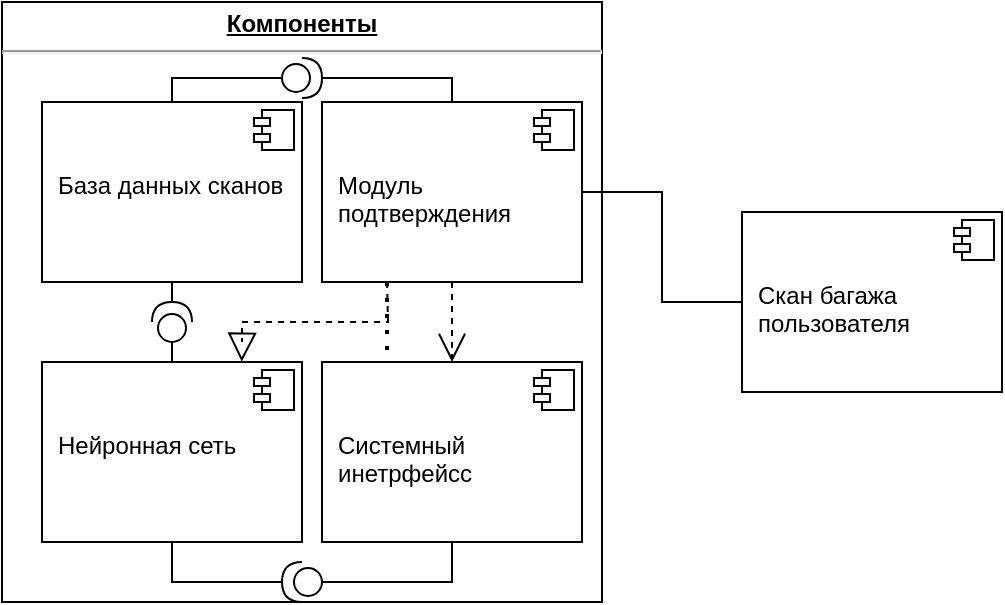 <mxfile version="21.7.2" type="google">
  <diagram name="Страница — 1" id="awrvReYvL1Q41xWc9ORX">
    <mxGraphModel grid="1" page="1" gridSize="10" guides="1" tooltips="1" connect="1" arrows="1" fold="1" pageScale="1" pageWidth="827" pageHeight="1169" math="0" shadow="0">
      <root>
        <mxCell id="0" />
        <mxCell id="1" parent="0" />
        <mxCell id="YlnuPv4Tck_jP_4R1ij2-1" value="&lt;p style=&quot;margin:0px;margin-top:4px;text-align:center;text-decoration:underline;&quot;&gt;&lt;b&gt;Компоненты&lt;/b&gt;&lt;/p&gt;&lt;hr&gt;&lt;p style=&quot;margin:0px;margin-left:8px;&quot;&gt;&lt;br&gt;&lt;/p&gt;" style="verticalAlign=top;align=left;overflow=fill;fontSize=12;fontFamily=Helvetica;html=1;whiteSpace=wrap;" vertex="1" parent="1">
          <mxGeometry x="290" y="470" width="300" height="300" as="geometry" />
        </mxCell>
        <mxCell id="YlnuPv4Tck_jP_4R1ij2-3" value="&lt;p style=&quot;margin:0px;margin-top:6px;text-align:center;&quot;&gt;&lt;/p&gt;&lt;p style=&quot;margin:0px;margin-left:8px;&quot;&gt;&lt;br&gt;&lt;/p&gt;&lt;p style=&quot;margin:0px;margin-left:8px;&quot;&gt;&lt;br&gt;&lt;/p&gt;&lt;p style=&quot;margin:0px;margin-left:8px;&quot;&gt;База данных сканов&lt;/p&gt;" style="align=left;overflow=fill;html=1;dropTarget=0;whiteSpace=wrap;" vertex="1" parent="1">
          <mxGeometry x="310" y="520" width="130" height="90" as="geometry" />
        </mxCell>
        <mxCell id="YlnuPv4Tck_jP_4R1ij2-4" value="" style="shape=component;jettyWidth=8;jettyHeight=4;" vertex="1" parent="YlnuPv4Tck_jP_4R1ij2-3">
          <mxGeometry x="1" width="20" height="20" relative="1" as="geometry">
            <mxPoint x="-24" y="4" as="offset" />
          </mxGeometry>
        </mxCell>
        <mxCell id="YlnuPv4Tck_jP_4R1ij2-5" value="&lt;p style=&quot;margin:0px;margin-top:6px;text-align:center;&quot;&gt;&lt;/p&gt;&lt;p style=&quot;margin:0px;margin-left:8px;&quot;&gt;&lt;br&gt;&lt;/p&gt;&lt;p style=&quot;margin:0px;margin-left:8px;&quot;&gt;&lt;br&gt;&lt;/p&gt;&lt;p style=&quot;margin:0px;margin-left:8px;&quot;&gt;Модуль подтверждения&lt;/p&gt;" style="align=left;overflow=fill;html=1;dropTarget=0;whiteSpace=wrap;" vertex="1" parent="1">
          <mxGeometry x="450" y="520" width="130" height="90" as="geometry" />
        </mxCell>
        <mxCell id="YlnuPv4Tck_jP_4R1ij2-6" value="" style="shape=component;jettyWidth=8;jettyHeight=4;" vertex="1" parent="YlnuPv4Tck_jP_4R1ij2-5">
          <mxGeometry x="1" width="20" height="20" relative="1" as="geometry">
            <mxPoint x="-24" y="4" as="offset" />
          </mxGeometry>
        </mxCell>
        <mxCell id="YlnuPv4Tck_jP_4R1ij2-7" value="&lt;p style=&quot;margin:0px;margin-top:6px;text-align:center;&quot;&gt;&lt;/p&gt;&lt;p style=&quot;margin:0px;margin-left:8px;&quot;&gt;&lt;br&gt;&lt;/p&gt;&lt;p style=&quot;margin:0px;margin-left:8px;&quot;&gt;&lt;br&gt;&lt;/p&gt;&lt;p style=&quot;margin:0px;margin-left:8px;&quot;&gt;Нейронная сеть&lt;/p&gt;" style="align=left;overflow=fill;html=1;dropTarget=0;whiteSpace=wrap;" vertex="1" parent="1">
          <mxGeometry x="310" y="650" width="130" height="90" as="geometry" />
        </mxCell>
        <mxCell id="YlnuPv4Tck_jP_4R1ij2-8" value="" style="shape=component;jettyWidth=8;jettyHeight=4;" vertex="1" parent="YlnuPv4Tck_jP_4R1ij2-7">
          <mxGeometry x="1" width="20" height="20" relative="1" as="geometry">
            <mxPoint x="-24" y="4" as="offset" />
          </mxGeometry>
        </mxCell>
        <mxCell id="YlnuPv4Tck_jP_4R1ij2-9" value="&lt;p style=&quot;margin:0px;margin-top:6px;text-align:center;&quot;&gt;&lt;/p&gt;&lt;p style=&quot;margin:0px;margin-left:8px;&quot;&gt;&lt;br&gt;&lt;/p&gt;&lt;p style=&quot;margin:0px;margin-left:8px;&quot;&gt;&lt;br&gt;&lt;/p&gt;&lt;p style=&quot;margin:0px;margin-left:8px;&quot;&gt;Системный инетрфейсс&lt;/p&gt;" style="align=left;overflow=fill;html=1;dropTarget=0;whiteSpace=wrap;" vertex="1" parent="1">
          <mxGeometry x="450" y="650" width="130" height="90" as="geometry" />
        </mxCell>
        <mxCell id="YlnuPv4Tck_jP_4R1ij2-10" value="" style="shape=component;jettyWidth=8;jettyHeight=4;" vertex="1" parent="YlnuPv4Tck_jP_4R1ij2-9">
          <mxGeometry x="1" width="20" height="20" relative="1" as="geometry">
            <mxPoint x="-24" y="4" as="offset" />
          </mxGeometry>
        </mxCell>
        <mxCell id="YlnuPv4Tck_jP_4R1ij2-11" value="" style="shape=providedRequiredInterface;html=1;verticalLabelPosition=bottom;sketch=0;" vertex="1" parent="1">
          <mxGeometry x="430" y="498" width="20" height="20" as="geometry" />
        </mxCell>
        <mxCell id="YlnuPv4Tck_jP_4R1ij2-13" value="" style="endArrow=none;html=1;rounded=0;entryX=1;entryY=0.5;entryDx=0;entryDy=0;entryPerimeter=0;exitX=0.5;exitY=0;exitDx=0;exitDy=0;" edge="1" parent="1" source="YlnuPv4Tck_jP_4R1ij2-5" target="YlnuPv4Tck_jP_4R1ij2-11">
          <mxGeometry width="50" height="50" relative="1" as="geometry">
            <mxPoint x="400" y="700" as="sourcePoint" />
            <mxPoint x="450" y="650" as="targetPoint" />
            <Array as="points">
              <mxPoint x="515" y="508" />
            </Array>
          </mxGeometry>
        </mxCell>
        <mxCell id="YlnuPv4Tck_jP_4R1ij2-14" value="" style="endArrow=none;html=1;rounded=0;entryX=0;entryY=0.5;entryDx=0;entryDy=0;entryPerimeter=0;exitX=0.5;exitY=0;exitDx=0;exitDy=0;" edge="1" parent="1" source="YlnuPv4Tck_jP_4R1ij2-3" target="YlnuPv4Tck_jP_4R1ij2-11">
          <mxGeometry width="50" height="50" relative="1" as="geometry">
            <mxPoint x="360" y="640" as="sourcePoint" />
            <mxPoint x="410" y="590" as="targetPoint" />
            <Array as="points">
              <mxPoint x="375" y="508" />
            </Array>
          </mxGeometry>
        </mxCell>
        <mxCell id="YlnuPv4Tck_jP_4R1ij2-15" value="" style="shape=providedRequiredInterface;html=1;verticalLabelPosition=bottom;sketch=0;rotation=-90;" vertex="1" parent="1">
          <mxGeometry x="365" y="620" width="20" height="20" as="geometry" />
        </mxCell>
        <mxCell id="YlnuPv4Tck_jP_4R1ij2-16" value="" style="endArrow=none;html=1;rounded=0;entryX=0.5;entryY=1;entryDx=0;entryDy=0;exitX=1;exitY=0.5;exitDx=0;exitDy=0;exitPerimeter=0;" edge="1" parent="1" source="YlnuPv4Tck_jP_4R1ij2-15" target="YlnuPv4Tck_jP_4R1ij2-3">
          <mxGeometry width="50" height="50" relative="1" as="geometry">
            <mxPoint x="380" y="710" as="sourcePoint" />
            <mxPoint x="430" y="660" as="targetPoint" />
          </mxGeometry>
        </mxCell>
        <mxCell id="YlnuPv4Tck_jP_4R1ij2-17" value="" style="endArrow=none;html=1;rounded=0;entryX=0;entryY=0.5;entryDx=0;entryDy=0;entryPerimeter=0;exitX=0.5;exitY=0;exitDx=0;exitDy=0;" edge="1" parent="1" source="YlnuPv4Tck_jP_4R1ij2-7" target="YlnuPv4Tck_jP_4R1ij2-15">
          <mxGeometry width="50" height="50" relative="1" as="geometry">
            <mxPoint x="380" y="710" as="sourcePoint" />
            <mxPoint x="430" y="660" as="targetPoint" />
          </mxGeometry>
        </mxCell>
        <mxCell id="YlnuPv4Tck_jP_4R1ij2-18" value="" style="shape=providedRequiredInterface;html=1;verticalLabelPosition=bottom;sketch=0;rotation=-180;" vertex="1" parent="1">
          <mxGeometry x="430" y="750" width="20" height="20" as="geometry" />
        </mxCell>
        <mxCell id="YlnuPv4Tck_jP_4R1ij2-19" value="" style="endArrow=none;html=1;rounded=0;exitX=1;exitY=0.5;exitDx=0;exitDy=0;exitPerimeter=0;entryX=0.5;entryY=1;entryDx=0;entryDy=0;" edge="1" parent="1" source="YlnuPv4Tck_jP_4R1ij2-18" target="YlnuPv4Tck_jP_4R1ij2-7">
          <mxGeometry width="50" height="50" relative="1" as="geometry">
            <mxPoint x="380" y="740" as="sourcePoint" />
            <mxPoint x="430" y="690" as="targetPoint" />
            <Array as="points">
              <mxPoint x="375" y="760" />
            </Array>
          </mxGeometry>
        </mxCell>
        <mxCell id="YlnuPv4Tck_jP_4R1ij2-20" value="" style="endArrow=none;html=1;rounded=0;exitX=0;exitY=0.5;exitDx=0;exitDy=0;exitPerimeter=0;entryX=0.5;entryY=1;entryDx=0;entryDy=0;" edge="1" parent="1" source="YlnuPv4Tck_jP_4R1ij2-18" target="YlnuPv4Tck_jP_4R1ij2-9">
          <mxGeometry width="50" height="50" relative="1" as="geometry">
            <mxPoint x="410" y="750" as="sourcePoint" />
            <mxPoint x="460" y="700" as="targetPoint" />
            <Array as="points">
              <mxPoint x="515" y="760" />
            </Array>
          </mxGeometry>
        </mxCell>
        <mxCell id="YlnuPv4Tck_jP_4R1ij2-22" value="&lt;p style=&quot;margin:0px;margin-top:6px;text-align:center;&quot;&gt;&lt;/p&gt;&lt;p style=&quot;margin:0px;margin-left:8px;&quot;&gt;&lt;br&gt;&lt;/p&gt;&lt;p style=&quot;margin:0px;margin-left:8px;&quot;&gt;&lt;br&gt;&lt;/p&gt;&lt;p style=&quot;margin:0px;margin-left:8px;&quot;&gt;Скан багажа пользователя&lt;/p&gt;" style="align=left;overflow=fill;html=1;dropTarget=0;whiteSpace=wrap;" vertex="1" parent="1">
          <mxGeometry x="660" y="575" width="130" height="90" as="geometry" />
        </mxCell>
        <mxCell id="YlnuPv4Tck_jP_4R1ij2-23" value="" style="shape=component;jettyWidth=8;jettyHeight=4;" vertex="1" parent="YlnuPv4Tck_jP_4R1ij2-22">
          <mxGeometry x="1" width="20" height="20" relative="1" as="geometry">
            <mxPoint x="-24" y="4" as="offset" />
          </mxGeometry>
        </mxCell>
        <mxCell id="YlnuPv4Tck_jP_4R1ij2-24" value="" style="endArrow=none;html=1;rounded=0;entryX=0;entryY=0.5;entryDx=0;entryDy=0;exitX=1;exitY=0.5;exitDx=0;exitDy=0;" edge="1" parent="1" source="YlnuPv4Tck_jP_4R1ij2-5" target="YlnuPv4Tck_jP_4R1ij2-22">
          <mxGeometry width="50" height="50" relative="1" as="geometry">
            <mxPoint x="530" y="760" as="sourcePoint" />
            <mxPoint x="580" y="710" as="targetPoint" />
            <Array as="points">
              <mxPoint x="620" y="565" />
              <mxPoint x="620" y="620" />
            </Array>
          </mxGeometry>
        </mxCell>
        <mxCell id="YlnuPv4Tck_jP_4R1ij2-25" value="" style="endArrow=block;dashed=1;endFill=0;endSize=12;html=1;rounded=0;exitX=0.25;exitY=1;exitDx=0;exitDy=0;entryX=0.768;entryY=-0.002;entryDx=0;entryDy=0;entryPerimeter=0;" edge="1" parent="1" source="YlnuPv4Tck_jP_4R1ij2-5" target="YlnuPv4Tck_jP_4R1ij2-7">
          <mxGeometry width="160" relative="1" as="geometry">
            <mxPoint x="470" y="740" as="sourcePoint" />
            <mxPoint x="630" y="740" as="targetPoint" />
            <Array as="points">
              <mxPoint x="483" y="630" />
              <mxPoint x="410" y="630" />
              <mxPoint x="410" y="640" />
            </Array>
          </mxGeometry>
        </mxCell>
        <mxCell id="YlnuPv4Tck_jP_4R1ij2-26" value="" style="endArrow=none;dashed=1;html=1;dashPattern=1 3;strokeWidth=2;rounded=0;entryX=0.25;entryY=0;entryDx=0;entryDy=0;exitX=0.25;exitY=1;exitDx=0;exitDy=0;" edge="1" parent="1" source="YlnuPv4Tck_jP_4R1ij2-5" target="YlnuPv4Tck_jP_4R1ij2-9">
          <mxGeometry width="50" height="50" relative="1" as="geometry">
            <mxPoint x="410" y="740" as="sourcePoint" />
            <mxPoint x="460" y="690" as="targetPoint" />
          </mxGeometry>
        </mxCell>
        <mxCell id="YlnuPv4Tck_jP_4R1ij2-27" value="" style="endArrow=open;endSize=12;dashed=1;html=1;rounded=0;exitX=0.5;exitY=1;exitDx=0;exitDy=0;entryX=0.5;entryY=0;entryDx=0;entryDy=0;" edge="1" parent="1" source="YlnuPv4Tck_jP_4R1ij2-5" target="YlnuPv4Tck_jP_4R1ij2-9">
          <mxGeometry width="160" relative="1" as="geometry">
            <mxPoint x="350" y="710" as="sourcePoint" />
            <mxPoint x="510" y="710" as="targetPoint" />
          </mxGeometry>
        </mxCell>
      </root>
    </mxGraphModel>
  </diagram>
</mxfile>
